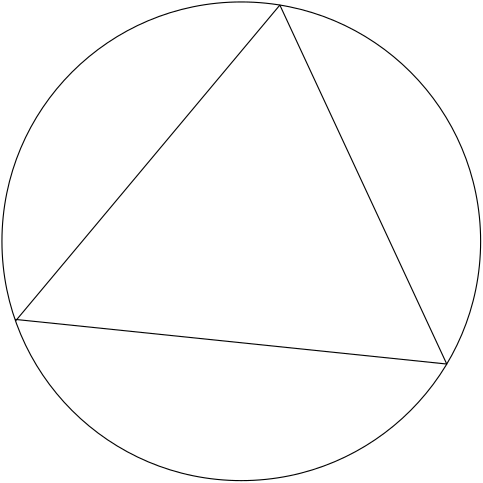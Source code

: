 <?xml version="1.0"?>
<!DOCTYPE ipe SYSTEM "ipe.dtd">
<ipe version="70218" creator="Ipe 7.2.29">
<info created="D:20240101000000" modified="D:20250611212941"/>
<preamble>
\usepackage{amsmath}
\usepackage{amssymb}
\usepackage{amsfonts}
\usepackage{mathtools}
</preamble>
<ipestyle name="basic">
<symbol name="arrow/normal(spx)">
<path stroke="sym-stroke" fill="sym-stroke" pen="sym-pen">
0 0 m
-1 0.333 l
-1 -0.333 l
h
</path>
</symbol>
<symbol name="arrow/arc(spx)">
<path stroke="sym-stroke" fill="sym-stroke" pen="sym-pen">
0 0 m
-1 0.333 l
-1 -0.333 l
h
</path>
</symbol>
</ipestyle>
<page>
<layer name="alpha"/>
<view layers="alpha" active="alpha"/>
<path layer="alpha" stroke="black">
86.1626 0 0 86.1626 144 704 e
</path>
<path stroke="black">
62.7489 675.325 m
157.883 789.037 l
217.969 659.812 l
62.5541 675.883 l
</path>
</page>
</ipe>
